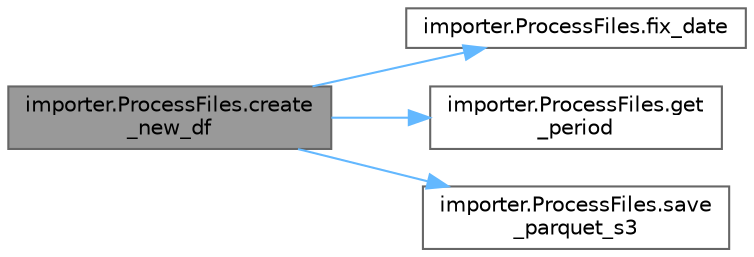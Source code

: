 digraph "importer.ProcessFiles.create_new_df"
{
 // LATEX_PDF_SIZE
  bgcolor="transparent";
  edge [fontname=Helvetica,fontsize=10,labelfontname=Helvetica,labelfontsize=10];
  node [fontname=Helvetica,fontsize=10,shape=box,height=0.2,width=0.4];
  rankdir="LR";
  Node1 [id="Node000001",label="importer.ProcessFiles.create\l_new_df",height=0.2,width=0.4,color="gray40", fillcolor="grey60", style="filled", fontcolor="black",tooltip=" "];
  Node1 -> Node2 [id="edge1_Node000001_Node000002",color="steelblue1",style="solid",tooltip=" "];
  Node2 [id="Node000002",label="importer.ProcessFiles.fix_date",height=0.2,width=0.4,color="grey40", fillcolor="white", style="filled",URL="$namespaceimporter_1_1_process_files.html#a2e5c236e9f31d8d7e663e21919696006",tooltip=" "];
  Node1 -> Node3 [id="edge2_Node000001_Node000003",color="steelblue1",style="solid",tooltip=" "];
  Node3 [id="Node000003",label="importer.ProcessFiles.get\l_period",height=0.2,width=0.4,color="grey40", fillcolor="white", style="filled",URL="$namespaceimporter_1_1_process_files.html#a6bd870703b22e6c618ab2984ee622cc3",tooltip=" "];
  Node1 -> Node4 [id="edge3_Node000001_Node000004",color="steelblue1",style="solid",tooltip=" "];
  Node4 [id="Node000004",label="importer.ProcessFiles.save\l_parquet_s3",height=0.2,width=0.4,color="grey40", fillcolor="white", style="filled",URL="$namespaceimporter_1_1_process_files.html#a011e417c109ffc9cd804c88362505488",tooltip=" "];
}
